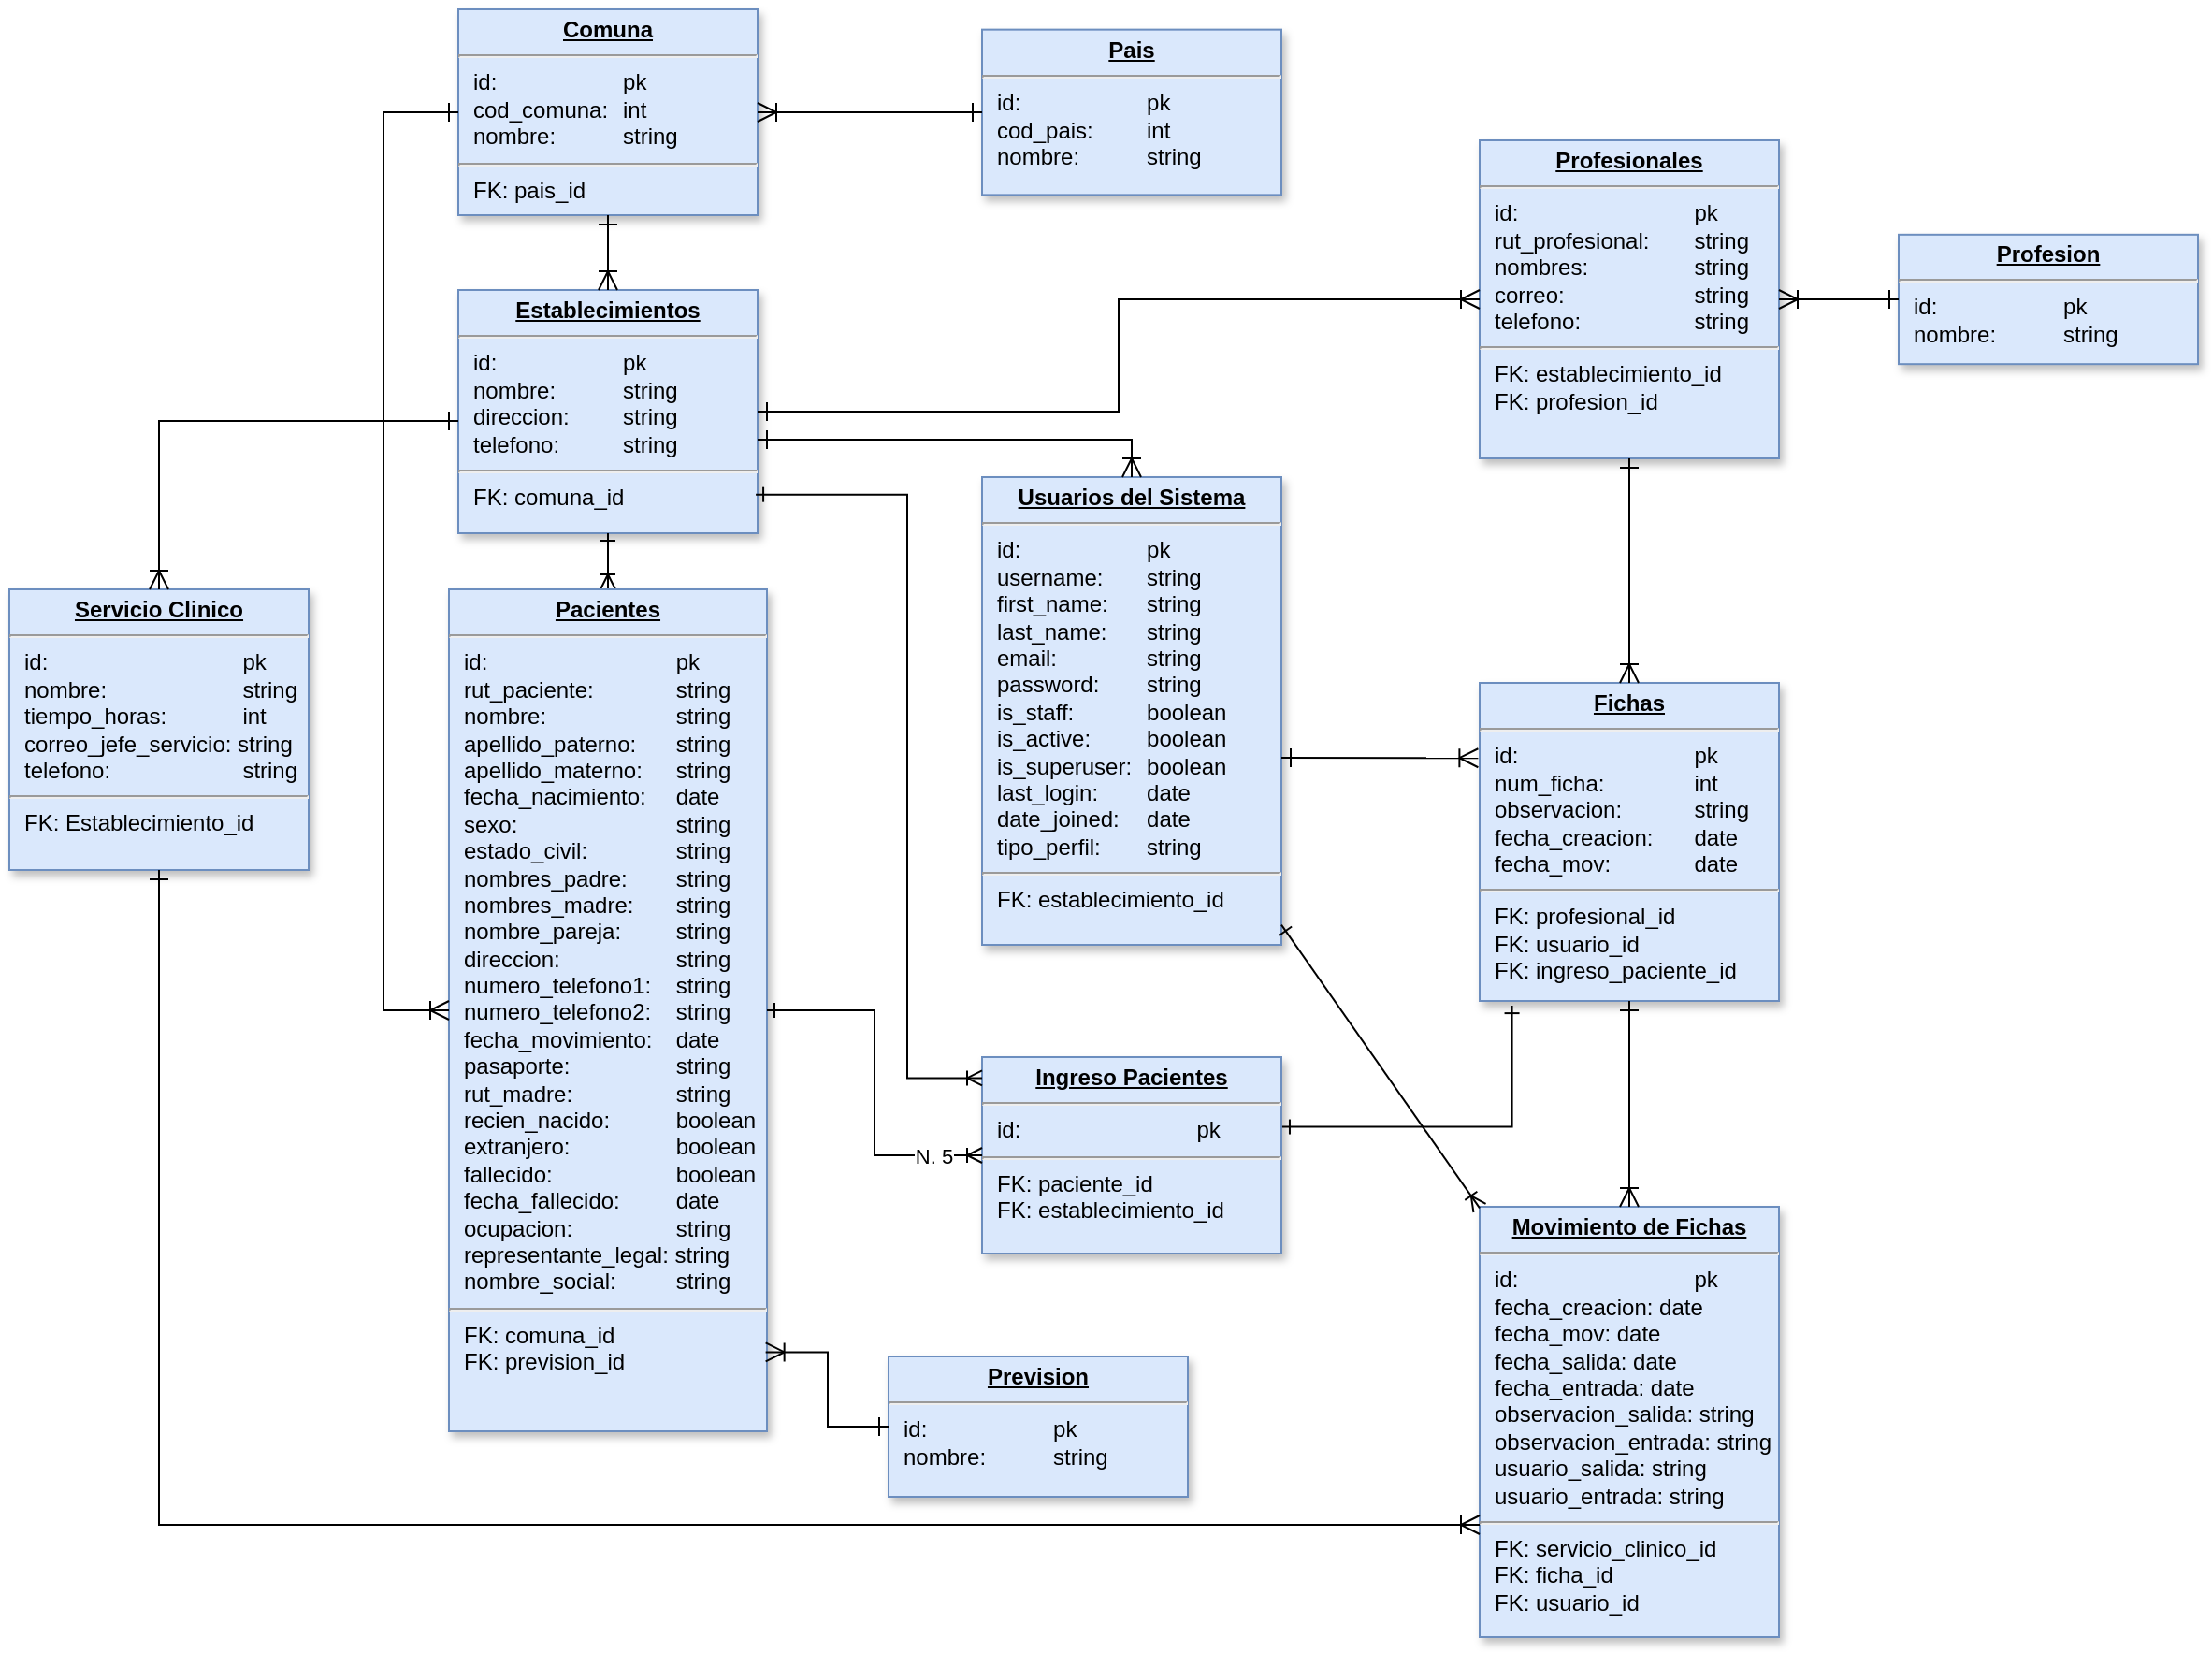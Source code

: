 <mxfile version="28.1.2">
  <diagram name="Page-1" id="efa7a0a1-bf9b-a30e-e6df-94a7791c09e9">
    <mxGraphModel dx="815" dy="485" grid="1" gridSize="10" guides="1" tooltips="1" connect="1" arrows="1" fold="1" page="1" pageScale="1" pageWidth="826" pageHeight="1169" background="none" math="0" shadow="0">
      <root>
        <mxCell id="0" />
        <mxCell id="1" parent="0" />
        <mxCell id="25" value="&lt;p style=&quot;margin: 0px; margin-top: 4px; text-align: center; text-decoration: underline;&quot;&gt;&lt;strong&gt;Pais&lt;/strong&gt;&lt;/p&gt;&lt;hr&gt;&lt;p style=&quot;margin: 0px; margin-left: 8px;&quot;&gt;id: &lt;span style=&quot;white-space: pre;&quot;&gt;&#x9;&lt;/span&gt;&lt;span style=&quot;white-space: pre;&quot;&gt;&#x9;&lt;/span&gt;&lt;span style=&quot;white-space: pre;&quot;&gt;&#x9;&lt;/span&gt;pk&lt;/p&gt;&lt;p style=&quot;margin: 0px; margin-left: 8px;&quot;&gt;cod_pais: &lt;span style=&quot;white-space: pre;&quot;&gt;&#x9;&lt;/span&gt;int&lt;br&gt;nombre: &lt;span style=&quot;white-space: pre;&quot;&gt;&#x9;&lt;/span&gt;&lt;span style=&quot;white-space: pre;&quot;&gt;&#x9;&lt;/span&gt;string&lt;/p&gt;" style="verticalAlign=top;align=left;overflow=fill;fontSize=12;fontFamily=Helvetica;html=1;strokeColor=#6c8ebf;shadow=1;fillColor=#dae8fc;" parent="1" vertex="1">
          <mxGeometry x="560" y="50.82" width="160" height="88.36" as="geometry" />
        </mxCell>
        <mxCell id="SoWqJ-4Cer1NQ3kg-USC-116" value="&lt;p style=&quot;margin: 0px; margin-top: 4px; text-align: center; text-decoration: underline;&quot;&gt;&lt;b&gt;Comuna&lt;/b&gt;&lt;/p&gt;&lt;hr&gt;&lt;p style=&quot;margin: 0px; margin-left: 8px;&quot;&gt;id: &lt;span style=&quot;white-space: pre;&quot;&gt;&#x9;&lt;/span&gt;&lt;span style=&quot;white-space: pre;&quot;&gt;&#x9;&lt;/span&gt;&lt;span style=&quot;white-space: pre;&quot;&gt;&#x9;&lt;/span&gt;pk&lt;/p&gt;&lt;p style=&quot;margin: 0px; margin-left: 8px;&quot;&gt;cod_comuna: &lt;span style=&quot;white-space: pre;&quot;&gt;&#x9;&lt;/span&gt;int&lt;br&gt;nombre: &lt;span style=&quot;white-space: pre;&quot;&gt;&#x9;&lt;/span&gt;&lt;span style=&quot;white-space: pre;&quot;&gt;&#x9;&lt;/span&gt;string&lt;br&gt;&lt;/p&gt;&lt;hr&gt;&lt;p style=&quot;margin: 0px; margin-left: 8px;&quot;&gt;FK: pais_id&lt;/p&gt;" style="verticalAlign=top;align=left;overflow=fill;fontSize=12;fontFamily=Helvetica;html=1;strokeColor=#6c8ebf;shadow=1;fillColor=#dae8fc;" parent="1" vertex="1">
          <mxGeometry x="280" y="40" width="160" height="110" as="geometry" />
        </mxCell>
        <mxCell id="SoWqJ-4Cer1NQ3kg-USC-117" value="&lt;p style=&quot;margin: 0px; margin-top: 4px; text-align: center; text-decoration: underline;&quot;&gt;&lt;b&gt;Establecimientos&lt;/b&gt;&lt;/p&gt;&lt;hr&gt;&lt;p style=&quot;margin: 0px; margin-left: 8px;&quot;&gt;id: &lt;span style=&quot;white-space: pre;&quot;&gt;&#x9;&lt;/span&gt;&lt;span style=&quot;white-space: pre;&quot;&gt;&#x9;&lt;span style=&quot;white-space: pre;&quot;&gt;&#x9;&lt;/span&gt;&lt;/span&gt;pk&lt;/p&gt;&lt;p style=&quot;margin: 0px; margin-left: 8px;&quot;&gt;nombre: &lt;span style=&quot;white-space: pre;&quot;&gt;&#x9;&lt;span style=&quot;white-space: pre;&quot;&gt;&#x9;&lt;/span&gt;&lt;/span&gt;string&lt;/p&gt;&lt;p style=&quot;margin: 0px; margin-left: 8px;&quot;&gt;direccion:&lt;span style=&quot;white-space: pre;&quot;&gt;&#x9;&lt;/span&gt;&lt;span style=&quot;white-space: pre;&quot;&gt;&#x9;&lt;/span&gt;string&lt;/p&gt;&lt;p style=&quot;margin: 0px; margin-left: 8px;&quot;&gt;telefono:&lt;span style=&quot;white-space: pre;&quot;&gt;&#x9;&lt;/span&gt;&lt;span style=&quot;white-space: pre;&quot;&gt;&#x9;&lt;/span&gt;string&lt;/p&gt;&lt;hr&gt;&lt;p style=&quot;margin: 0px; margin-left: 8px;&quot;&gt;&lt;span style=&quot;background-color: initial;&quot;&gt;FK: comuna_id&lt;/span&gt;&lt;br&gt;&lt;/p&gt;" style="verticalAlign=top;align=left;overflow=fill;fontSize=12;fontFamily=Helvetica;html=1;strokeColor=#6c8ebf;shadow=1;fillColor=#dae8fc;" parent="1" vertex="1">
          <mxGeometry x="280" y="190" width="160" height="130" as="geometry" />
        </mxCell>
        <mxCell id="SoWqJ-4Cer1NQ3kg-USC-118" value="" style="endArrow=ERone;html=1;rounded=0;fontSize=12;startSize=8;endSize=8;curved=1;startArrow=ERoneToMany;startFill=0;endFill=0;" parent="1" source="SoWqJ-4Cer1NQ3kg-USC-116" target="25" edge="1">
          <mxGeometry width="50" height="50" relative="1" as="geometry">
            <mxPoint x="670" y="290" as="sourcePoint" />
            <mxPoint x="720" y="240" as="targetPoint" />
          </mxGeometry>
        </mxCell>
        <mxCell id="SoWqJ-4Cer1NQ3kg-USC-119" value="" style="endArrow=ERone;html=1;rounded=0;fontSize=12;startSize=8;endSize=8;curved=1;startArrow=ERoneToMany;startFill=0;endFill=0;" parent="1" source="SoWqJ-4Cer1NQ3kg-USC-117" target="SoWqJ-4Cer1NQ3kg-USC-116" edge="1">
          <mxGeometry width="50" height="50" relative="1" as="geometry">
            <mxPoint x="470" y="260" as="sourcePoint" />
            <mxPoint x="520" y="210" as="targetPoint" />
          </mxGeometry>
        </mxCell>
        <mxCell id="SoWqJ-4Cer1NQ3kg-USC-120" value="&lt;p style=&quot;margin: 0px; margin-top: 4px; text-align: center; text-decoration: underline;&quot;&gt;&lt;b&gt;Servicio Clinico&lt;/b&gt;&lt;/p&gt;&lt;hr&gt;&lt;p style=&quot;margin: 0px; margin-left: 8px;&quot;&gt;id: &lt;span style=&quot;white-space: pre;&quot;&gt;&#x9;&lt;/span&gt;&lt;span style=&quot;white-space: pre;&quot;&gt;&#x9;&lt;/span&gt;&lt;span style=&quot;white-space: pre;&quot;&gt;&#x9;&lt;/span&gt;&lt;span style=&quot;white-space: pre;&quot;&gt;&#x9;&lt;/span&gt;&amp;nbsp; &amp;nbsp;pk&lt;/p&gt;&lt;p style=&quot;margin: 0px; margin-left: 8px;&quot;&gt;nombre: &lt;span style=&quot;white-space: pre;&quot;&gt;&#x9;&lt;/span&gt;&lt;span style=&quot;white-space: pre;&quot;&gt;&#x9;&lt;/span&gt;&lt;span style=&quot;white-space: pre;&quot;&gt;&#x9;&lt;/span&gt;&amp;nbsp; &amp;nbsp;string&lt;/p&gt;&lt;p style=&quot;margin: 0px; margin-left: 8px;&quot;&gt;tiempo_horas: &lt;span style=&quot;white-space: pre;&quot;&gt;&#x9;&lt;/span&gt;&amp;nbsp; &amp;nbsp;int&lt;/p&gt;&lt;p style=&quot;margin: 0px; margin-left: 8px;&quot;&gt;correo_jefe_servicio: string&lt;/p&gt;&lt;p style=&quot;margin: 0px; margin-left: 8px;&quot;&gt;telefono:&lt;span style=&quot;white-space: pre;&quot;&gt;&#x9;&lt;/span&gt;&lt;span style=&quot;white-space: pre;&quot;&gt;&#x9;&lt;span style=&quot;white-space: pre;&quot;&gt;&#x9;&lt;/span&gt;   string&lt;/span&gt;&lt;/p&gt;&lt;hr&gt;&lt;p style=&quot;margin: 0px; margin-left: 8px;&quot;&gt;FK: Establecimiento_id&lt;/p&gt;" style="verticalAlign=top;align=left;overflow=fill;fontSize=12;fontFamily=Helvetica;html=1;strokeColor=#6c8ebf;shadow=1;fillColor=#dae8fc;" parent="1" vertex="1">
          <mxGeometry x="40" y="350" width="160" height="150" as="geometry" />
        </mxCell>
        <mxCell id="SoWqJ-4Cer1NQ3kg-USC-121" value="" style="endArrow=ERone;html=1;rounded=0;fontSize=12;startSize=8;endSize=8;edgeStyle=orthogonalEdgeStyle;exitX=0.5;exitY=0;exitDx=0;exitDy=0;startArrow=ERoneToMany;startFill=0;endFill=0;" parent="1" source="SoWqJ-4Cer1NQ3kg-USC-120" target="SoWqJ-4Cer1NQ3kg-USC-117" edge="1">
          <mxGeometry width="50" height="50" relative="1" as="geometry">
            <mxPoint x="310" y="440" as="sourcePoint" />
            <mxPoint x="360" y="390" as="targetPoint" />
            <Array as="points">
              <mxPoint x="120" y="260" />
            </Array>
          </mxGeometry>
        </mxCell>
        <mxCell id="tNJ86MALCopktmMLdpXe-30" value="" style="edgeStyle=orthogonalEdgeStyle;rounded=0;orthogonalLoop=1;jettySize=auto;html=1;startArrow=ERoneToMany;startFill=0;endArrow=ERone;endFill=0;" parent="1" source="SoWqJ-4Cer1NQ3kg-USC-122" target="SoWqJ-4Cer1NQ3kg-USC-117" edge="1">
          <mxGeometry relative="1" as="geometry" />
        </mxCell>
        <mxCell id="SoWqJ-4Cer1NQ3kg-USC-122" value="&lt;p style=&quot;margin: 0px; margin-top: 4px; text-align: center; text-decoration: underline;&quot;&gt;&lt;b&gt;Pacientes&lt;/b&gt;&lt;/p&gt;&lt;hr&gt;&lt;p style=&quot;margin: 0px; margin-left: 8px;&quot;&gt;id: &lt;span style=&quot;white-space: pre;&quot;&gt;&#x9;&lt;/span&gt;&lt;span style=&quot;white-space: pre;&quot;&gt;&#x9;&lt;/span&gt;&lt;span style=&quot;white-space: pre;&quot;&gt;&#x9;&lt;/span&gt;&lt;span style=&quot;white-space: pre;&quot;&gt;&#x9;&lt;/span&gt;&amp;nbsp; pk&lt;/p&gt;&lt;p style=&quot;margin: 0px; margin-left: 8px;&quot;&gt;rut_paciente: &lt;span style=&quot;white-space: pre;&quot;&gt;&#x9;&lt;/span&gt;&lt;span style=&quot;white-space: pre;&quot;&gt;&#x9;&lt;/span&gt;&amp;nbsp; string&lt;/p&gt;&lt;p style=&quot;margin: 0px; margin-left: 8px;&quot;&gt;nombre: &lt;span style=&quot;white-space: pre;&quot;&gt;&#x9;&lt;/span&gt;&lt;span style=&quot;white-space: pre;&quot;&gt;&#x9;&lt;/span&gt;&lt;span style=&quot;white-space: pre;&quot;&gt;&#x9;&lt;/span&gt;&amp;nbsp; string&lt;/p&gt;&lt;p style=&quot;margin: 0px; margin-left: 8px;&quot;&gt;apellido_paterno: &lt;span style=&quot;white-space: pre;&quot;&gt;&#x9;&lt;/span&gt;&amp;nbsp; string&lt;/p&gt;&lt;p style=&quot;margin: 0px; margin-left: 8px;&quot;&gt;apellido_materno: &lt;span style=&quot;white-space: pre;&quot;&gt;&#x9;&lt;/span&gt;&amp;nbsp; string&lt;/p&gt;&lt;p style=&quot;margin: 0px; margin-left: 8px;&quot;&gt;fecha_nacimiento: &lt;span style=&quot;white-space: pre;&quot;&gt;&#x9;&lt;/span&gt;&amp;nbsp; date&lt;/p&gt;&lt;p style=&quot;margin: 0px; margin-left: 8px;&quot;&gt;sexo: &lt;span style=&quot;white-space: pre;&quot;&gt;&#x9;&lt;/span&gt;&lt;span style=&quot;white-space: pre;&quot;&gt;&#x9;&lt;/span&gt;&lt;span style=&quot;white-space: pre;&quot;&gt;&#x9;&lt;/span&gt;&amp;nbsp; string&lt;/p&gt;&lt;p style=&quot;margin: 0px; margin-left: 8px;&quot;&gt;estado_civil: &lt;span style=&quot;white-space: pre;&quot;&gt;&#x9;&lt;span style=&quot;white-space: pre;&quot;&gt;&#x9;&lt;/span&gt; &lt;/span&gt;&amp;nbsp;string&lt;/p&gt;&lt;p style=&quot;margin: 0px; margin-left: 8px;&quot;&gt;nombres_padre: &lt;span style=&quot;white-space: pre;&quot;&gt;&#x9;&lt;/span&gt;&amp;nbsp; string&lt;br&gt;nombres_madre: &lt;span style=&quot;white-space: pre;&quot;&gt;&#x9;&lt;/span&gt;&amp;nbsp; string&lt;/p&gt;&lt;p style=&quot;margin: 0px; margin-left: 8px;&quot;&gt;nombre_pareja: &lt;span style=&quot;white-space: pre;&quot;&gt;&#x9;&lt;/span&gt;&amp;nbsp; string&lt;/p&gt;&lt;p style=&quot;margin: 0px; margin-left: 8px;&quot;&gt;direccion: &lt;span style=&quot;white-space: pre;&quot;&gt;&#x9;&lt;/span&gt;&lt;span style=&quot;white-space: pre;&quot;&gt;&#x9;&lt;/span&gt;&amp;nbsp; string&lt;/p&gt;&lt;p style=&quot;margin: 0px; margin-left: 8px;&quot;&gt;numero_telefono1: &lt;span style=&quot;white-space: pre;&quot;&gt;&#x9;&lt;/span&gt;&amp;nbsp; string&lt;/p&gt;&lt;p style=&quot;margin: 0px; margin-left: 8px;&quot;&gt;numero_telefono2: &lt;span style=&quot;white-space: pre;&quot;&gt;&#x9;&lt;/span&gt;&amp;nbsp; string&lt;/p&gt;&lt;p style=&quot;margin: 0px; margin-left: 8px;&quot;&gt;fecha_movimiento: &lt;span style=&quot;white-space: pre;&quot;&gt;&#x9;&lt;/span&gt;&amp;nbsp; date&lt;/p&gt;&lt;p style=&quot;margin: 0px; margin-left: 8px;&quot;&gt;pasaporte: &lt;span style=&quot;white-space: pre;&quot;&gt;&#x9;&lt;/span&gt;&lt;span style=&quot;white-space: pre;&quot;&gt;&#x9;&lt;/span&gt;&amp;nbsp; string&lt;/p&gt;&lt;p style=&quot;margin: 0px; margin-left: 8px;&quot;&gt;rut_madre: &lt;span style=&quot;white-space: pre;&quot;&gt;&#x9;&lt;/span&gt;&lt;span style=&quot;white-space: pre;&quot;&gt;&#x9;&lt;/span&gt;&amp;nbsp; string&lt;/p&gt;&lt;p style=&quot;margin: 0px; margin-left: 8px;&quot;&gt;recien_nacido: &lt;span style=&quot;white-space: pre;&quot;&gt;&#x9;&lt;/span&gt;&amp;nbsp; boolean&lt;/p&gt;&lt;p style=&quot;margin: 0px; margin-left: 8px;&quot;&gt;extranjero: &lt;span style=&quot;white-space: pre;&quot;&gt;&#x9;&lt;span style=&quot;white-space: pre;&quot;&gt;&#x9;&lt;/span&gt; &lt;/span&gt;&amp;nbsp;boolean&lt;/p&gt;&lt;p style=&quot;margin: 0px; margin-left: 8px;&quot;&gt;fallecido: &lt;span style=&quot;white-space: pre;&quot;&gt;&#x9;&lt;span style=&quot;white-space: pre;&quot;&gt;&#x9;&lt;/span&gt;&lt;span style=&quot;white-space: pre;&quot;&gt;&#x9;&lt;/span&gt; &lt;/span&gt;&amp;nbsp;boolean&lt;/p&gt;&lt;p style=&quot;margin: 0px; margin-left: 8px;&quot;&gt;fecha_fallecido:&lt;span style=&quot;white-space: pre;&quot;&gt;&#x9;&lt;/span&gt;&amp;nbsp; date&lt;/p&gt;&lt;p style=&quot;margin: 0px; margin-left: 8px;&quot;&gt;ocupacion: &lt;span style=&quot;white-space: pre;&quot;&gt;&#x9;&lt;span style=&quot;white-space: pre;&quot;&gt;&#x9;&lt;/span&gt; &lt;/span&gt;&amp;nbsp;string&lt;/p&gt;&lt;p style=&quot;margin: 0px; margin-left: 8px;&quot;&gt;representante_legal: string&lt;/p&gt;&lt;p style=&quot;margin: 0px; margin-left: 8px;&quot;&gt;nombre_social: &lt;span style=&quot;white-space: pre;&quot;&gt;&#x9;&lt;/span&gt;&amp;nbsp; string&lt;/p&gt;&lt;hr&gt;&lt;p style=&quot;margin: 0px; margin-left: 8px;&quot;&gt;FK: comuna_id&lt;/p&gt;&lt;p style=&quot;margin: 0px; margin-left: 8px;&quot;&gt;FK: prevision_id&lt;/p&gt;" style="verticalAlign=top;align=left;overflow=fill;fontSize=12;fontFamily=Helvetica;html=1;strokeColor=#6c8ebf;shadow=1;fillColor=#dae8fc;" parent="1" vertex="1">
          <mxGeometry x="275" y="350" width="170" height="450" as="geometry" />
        </mxCell>
        <mxCell id="SoWqJ-4Cer1NQ3kg-USC-123" value="&lt;p style=&quot;margin: 0px; margin-top: 4px; text-align: center; text-decoration: underline;&quot;&gt;&lt;strong&gt;Prevision&lt;/strong&gt;&lt;/p&gt;&lt;hr&gt;&lt;p style=&quot;margin: 0px; margin-left: 8px;&quot;&gt;id: &lt;span style=&quot;white-space: pre;&quot;&gt;&#x9;&lt;/span&gt;&lt;span style=&quot;white-space: pre;&quot;&gt;&#x9;&lt;/span&gt;&lt;span style=&quot;white-space: pre;&quot;&gt;&#x9;&lt;/span&gt;pk&lt;/p&gt;&lt;p style=&quot;margin: 0px; margin-left: 8px;&quot;&gt;nombre: &lt;span style=&quot;white-space: pre;&quot;&gt;&#x9;&lt;/span&gt;&lt;span style=&quot;white-space: pre;&quot;&gt;&#x9;&lt;/span&gt;string&lt;/p&gt;" style="verticalAlign=top;align=left;overflow=fill;fontSize=12;fontFamily=Helvetica;html=1;strokeColor=#6c8ebf;shadow=1;fillColor=#dae8fc;" parent="1" vertex="1">
          <mxGeometry x="510" y="760" width="160" height="75" as="geometry" />
        </mxCell>
        <mxCell id="SoWqJ-4Cer1NQ3kg-USC-125" value="" style="endArrow=ERone;html=1;rounded=0;fontSize=12;startSize=8;endSize=8;endFill=0;startArrow=ERoneToMany;startFill=0;edgeStyle=elbowEdgeStyle;" parent="1" source="SoWqJ-4Cer1NQ3kg-USC-122" target="SoWqJ-4Cer1NQ3kg-USC-116" edge="1">
          <mxGeometry width="50" height="50" relative="1" as="geometry">
            <mxPoint x="540" y="360" as="sourcePoint" />
            <mxPoint x="590" y="310" as="targetPoint" />
            <Array as="points">
              <mxPoint x="240" y="250" />
            </Array>
          </mxGeometry>
        </mxCell>
        <mxCell id="SoWqJ-4Cer1NQ3kg-USC-126" value="" style="endArrow=ERone;html=1;rounded=0;fontSize=12;startSize=8;endSize=8;edgeStyle=orthogonalEdgeStyle;exitX=0.996;exitY=0.906;exitDx=0;exitDy=0;exitPerimeter=0;startArrow=ERoneToMany;startFill=0;endFill=0;" parent="1" source="SoWqJ-4Cer1NQ3kg-USC-122" target="SoWqJ-4Cer1NQ3kg-USC-123" edge="1">
          <mxGeometry width="50" height="50" relative="1" as="geometry">
            <mxPoint x="570" y="580" as="sourcePoint" />
            <mxPoint x="620" y="530" as="targetPoint" />
          </mxGeometry>
        </mxCell>
        <mxCell id="SoWqJ-4Cer1NQ3kg-USC-127" value="&lt;p style=&quot;margin: 0px; margin-top: 4px; text-align: center; text-decoration: underline;&quot;&gt;&lt;strong&gt;Usuarios del Sistema&lt;/strong&gt;&lt;/p&gt;&lt;hr&gt;&lt;p style=&quot;margin: 0px; margin-left: 8px;&quot;&gt;id: &lt;span style=&quot;white-space: pre;&quot;&gt;&#x9;&lt;/span&gt;&lt;span style=&quot;white-space: pre;&quot;&gt;&#x9;&lt;/span&gt;&lt;span style=&quot;white-space: pre;&quot;&gt;&#x9;&lt;/span&gt;pk&lt;/p&gt;&lt;p style=&quot;margin: 0px; margin-left: 8px;&quot;&gt;username:&lt;span style=&quot;white-space: pre;&quot;&gt;&#x9;&lt;/span&gt;string&lt;/p&gt;&lt;p style=&quot;margin: 0px; margin-left: 8px;&quot;&gt;first_name: &lt;span style=&quot;white-space: pre;&quot;&gt;&#x9;&lt;/span&gt;string&lt;br&gt;last_name: &lt;span style=&quot;white-space: pre;&quot;&gt;&#x9;&lt;/span&gt;string&lt;/p&gt;&lt;p style=&quot;margin: 0px; margin-left: 8px;&quot;&gt;email:&lt;span style=&quot;white-space: pre;&quot;&gt;&#x9;&lt;/span&gt;&lt;span style=&quot;white-space: pre;&quot;&gt;&#x9;&lt;/span&gt;string&lt;/p&gt;&lt;p style=&quot;margin: 0px; margin-left: 8px;&quot;&gt;password:&lt;span style=&quot;white-space: pre;&quot;&gt;&#x9;&lt;/span&gt;string&lt;/p&gt;&lt;p style=&quot;margin: 0px; margin-left: 8px;&quot;&gt;is_staff:&lt;span style=&quot;white-space: pre;&quot;&gt;&#x9;&lt;/span&gt;&lt;span style=&quot;white-space: pre;&quot;&gt;&#x9;&lt;/span&gt;boolean&lt;/p&gt;&lt;p style=&quot;margin: 0px; margin-left: 8px;&quot;&gt;is_active:&lt;span style=&quot;white-space: pre;&quot;&gt;&#x9;&lt;/span&gt;&lt;span style=&quot;white-space: pre;&quot;&gt;&#x9;&lt;/span&gt;boolean&lt;/p&gt;&lt;p style=&quot;margin: 0px; margin-left: 8px;&quot;&gt;is_superuser:&lt;span style=&quot;white-space: pre;&quot;&gt;&#x9;&lt;/span&gt;boolean&lt;/p&gt;&lt;p style=&quot;margin: 0px; margin-left: 8px;&quot;&gt;last_login:&lt;span style=&quot;white-space: pre;&quot;&gt;&#x9;&lt;/span&gt;date&lt;br&gt;&lt;/p&gt;&lt;p style=&quot;margin: 0px; margin-left: 8px;&quot;&gt;date_joined:&lt;span style=&quot;white-space: pre;&quot;&gt;&#x9;&lt;/span&gt;date&lt;/p&gt;&lt;p style=&quot;margin: 0px; margin-left: 8px;&quot;&gt;tipo_perfil:&lt;span style=&quot;white-space: pre;&quot;&gt;&#x9;&lt;/span&gt;string&lt;/p&gt;&lt;hr&gt;&lt;p style=&quot;margin: 0px; margin-left: 8px;&quot;&gt;FK: establecimiento_id&lt;/p&gt;" style="verticalAlign=top;align=left;overflow=fill;fontSize=12;fontFamily=Helvetica;html=1;strokeColor=#6c8ebf;shadow=1;fillColor=#dae8fc;" parent="1" vertex="1">
          <mxGeometry x="560" y="290" width="160" height="250" as="geometry" />
        </mxCell>
        <mxCell id="SoWqJ-4Cer1NQ3kg-USC-128" value="" style="endArrow=ERoneToMany;html=1;rounded=0;fontSize=12;startSize=8;endSize=8;endFill=0;startArrow=ERone;startFill=0;edgeStyle=elbowEdgeStyle;elbow=vertical;" parent="1" source="SoWqJ-4Cer1NQ3kg-USC-117" target="SoWqJ-4Cer1NQ3kg-USC-127" edge="1">
          <mxGeometry width="50" height="50" relative="1" as="geometry">
            <mxPoint x="480" y="310" as="sourcePoint" />
            <mxPoint x="530" y="260" as="targetPoint" />
            <Array as="points">
              <mxPoint x="540" y="270" />
            </Array>
          </mxGeometry>
        </mxCell>
        <mxCell id="SoWqJ-4Cer1NQ3kg-USC-129" value="&lt;p style=&quot;margin: 0px; margin-top: 4px; text-align: center; text-decoration: underline;&quot;&gt;&lt;strong&gt;Profesionales&lt;/strong&gt;&lt;/p&gt;&lt;hr&gt;&lt;p style=&quot;margin: 0px; margin-left: 8px;&quot;&gt;id: &lt;span style=&quot;white-space: pre;&quot;&gt;&#x9;&lt;/span&gt;&lt;span style=&quot;white-space: pre;&quot;&gt;&#x9;&lt;/span&gt;&lt;span style=&quot;white-space: pre;&quot;&gt;&#x9;&lt;span style=&quot;white-space: pre;&quot;&gt;&#x9;&lt;/span&gt;&lt;/span&gt;pk&lt;/p&gt;&lt;p style=&quot;margin: 0px; margin-left: 8px;&quot;&gt;rut_profesional:&lt;span style=&quot;white-space: pre;&quot;&gt;&#x9;&lt;/span&gt;string&lt;/p&gt;&lt;p style=&quot;margin: 0px; margin-left: 8px;&quot;&gt;nombres:&lt;span style=&quot;white-space: pre;&quot;&gt;&#x9;&lt;/span&gt;&lt;span style=&quot;white-space: pre;&quot;&gt;&#x9;&lt;/span&gt;&lt;span style=&quot;white-space: pre;&quot;&gt;&#x9;&lt;/span&gt;string&lt;/p&gt;&lt;p style=&quot;margin: 0px; margin-left: 8px;&quot;&gt;correo:&lt;span style=&quot;white-space: pre;&quot;&gt;&#x9;&lt;/span&gt;&lt;span style=&quot;white-space: pre;&quot;&gt;&#x9;&lt;/span&gt;&lt;span style=&quot;white-space: pre;&quot;&gt;&#x9;&lt;/span&gt;string&lt;/p&gt;&lt;p style=&quot;margin: 0px; margin-left: 8px;&quot;&gt;telefono:&lt;span style=&quot;white-space: pre;&quot;&gt;&#x9;&lt;/span&gt;&lt;span style=&quot;white-space: pre;&quot;&gt;&#x9;&lt;/span&gt;&lt;span style=&quot;white-space: pre;&quot;&gt;&#x9;&lt;/span&gt;string&lt;span style=&quot;background-color: initial; white-space-collapse: preserve;&quot;&gt;&#x9;&lt;/span&gt;&lt;/p&gt;&lt;hr&gt;&lt;p style=&quot;margin: 0px; margin-left: 8px;&quot;&gt;FK: establecimiento_id&lt;/p&gt;&lt;p style=&quot;margin: 0px; margin-left: 8px;&quot;&gt;FK: profesion_id&lt;/p&gt;" style="verticalAlign=top;align=left;overflow=fill;fontSize=12;fontFamily=Helvetica;html=1;strokeColor=#6c8ebf;shadow=1;fillColor=#dae8fc;" parent="1" vertex="1">
          <mxGeometry x="826" y="110" width="160" height="170" as="geometry" />
        </mxCell>
        <mxCell id="SoWqJ-4Cer1NQ3kg-USC-130" value="&lt;p style=&quot;margin: 0px; margin-top: 4px; text-align: center; text-decoration: underline;&quot;&gt;&lt;strong&gt;Profesion&lt;/strong&gt;&lt;/p&gt;&lt;hr&gt;&lt;p style=&quot;margin: 0px; margin-left: 8px;&quot;&gt;id: &lt;span style=&quot;white-space: pre;&quot;&gt;&#x9;&lt;/span&gt;&lt;span style=&quot;white-space: pre;&quot;&gt;&#x9;&lt;/span&gt;&lt;span style=&quot;white-space: pre;&quot;&gt;&#x9;&lt;/span&gt;pk&lt;/p&gt;&lt;p style=&quot;margin: 0px; margin-left: 8px;&quot;&gt;nombre: &lt;span style=&quot;white-space: pre;&quot;&gt;&#x9;&lt;span style=&quot;white-space: pre;&quot;&gt;&#x9;&lt;/span&gt;&lt;/span&gt;string&lt;/p&gt;" style="verticalAlign=top;align=left;overflow=fill;fontSize=12;fontFamily=Helvetica;html=1;strokeColor=#6c8ebf;shadow=1;fillColor=#dae8fc;" parent="1" vertex="1">
          <mxGeometry x="1050" y="160.41" width="160" height="69.18" as="geometry" />
        </mxCell>
        <mxCell id="SoWqJ-4Cer1NQ3kg-USC-131" value="" style="endArrow=ERone;html=1;rounded=0;fontSize=12;startSize=8;endSize=8;curved=1;startArrow=ERoneToMany;startFill=0;endFill=0;" parent="1" source="SoWqJ-4Cer1NQ3kg-USC-129" target="SoWqJ-4Cer1NQ3kg-USC-130" edge="1">
          <mxGeometry width="50" height="50" relative="1" as="geometry">
            <mxPoint x="1100" y="620" as="sourcePoint" />
            <mxPoint x="1150" y="570" as="targetPoint" />
          </mxGeometry>
        </mxCell>
        <mxCell id="SoWqJ-4Cer1NQ3kg-USC-132" value="&lt;p style=&quot;margin: 0px; margin-top: 4px; text-align: center; text-decoration: underline;&quot;&gt;&lt;strong&gt;Fichas&lt;/strong&gt;&lt;/p&gt;&lt;hr&gt;&lt;p style=&quot;margin: 0px; margin-left: 8px;&quot;&gt;id: &lt;span style=&quot;white-space: pre;&quot;&gt;&#x9;&lt;/span&gt;&lt;span style=&quot;white-space: pre;&quot;&gt;&#x9;&lt;/span&gt;&lt;span style=&quot;white-space: pre;&quot;&gt;&#x9;&lt;span style=&quot;white-space: pre;&quot;&gt;&#x9;&lt;/span&gt;&lt;/span&gt;pk&lt;/p&gt;&lt;p style=&quot;margin: 0px; margin-left: 8px;&quot;&gt;num_ficha:&lt;span style=&quot;white-space: pre;&quot;&gt;&#x9;&lt;span style=&quot;white-space: pre;&quot;&gt;&#x9;&lt;/span&gt;&lt;/span&gt;int&lt;/p&gt;&lt;p style=&quot;margin: 0px; margin-left: 8px;&quot;&gt;observacion:&lt;span style=&quot;white-space: pre;&quot;&gt;&#x9;&lt;/span&gt;&lt;span style=&quot;white-space: pre;&quot;&gt;&#x9;&lt;/span&gt;string&lt;/p&gt;&lt;p style=&quot;margin: 0px; margin-left: 8px;&quot;&gt;fecha_creacion:&lt;span style=&quot;white-space: pre;&quot;&gt;&#x9;&lt;/span&gt;date&lt;/p&gt;&lt;p style=&quot;margin: 0px; margin-left: 8px;&quot;&gt;fecha_mov:&lt;span style=&quot;white-space: pre;&quot;&gt;&#x9;&lt;/span&gt;&lt;span style=&quot;white-space: pre;&quot;&gt;&#x9;&lt;/span&gt;date&lt;span style=&quot;background-color: initial; white-space-collapse: preserve;&quot;&gt;&#x9;&lt;/span&gt;&lt;/p&gt;&lt;hr&gt;&lt;p style=&quot;margin: 0px; margin-left: 8px;&quot;&gt;FK: profesional_id&lt;/p&gt;&lt;p style=&quot;margin: 0px; margin-left: 8px;&quot;&gt;FK: usuario_id&lt;/p&gt;&lt;p style=&quot;margin: 0px; margin-left: 8px;&quot;&gt;FK: ingreso_paciente_id&lt;/p&gt;" style="verticalAlign=top;align=left;overflow=fill;fontSize=12;fontFamily=Helvetica;html=1;strokeColor=#6c8ebf;shadow=1;fillColor=#dae8fc;" parent="1" vertex="1">
          <mxGeometry x="826" y="400" width="160" height="170" as="geometry" />
        </mxCell>
        <mxCell id="SoWqJ-4Cer1NQ3kg-USC-133" value="" style="endArrow=ERoneToMany;html=1;rounded=0;fontSize=12;startSize=8;endSize=8;edgeStyle=orthogonalEdgeStyle;startArrow=ERone;startFill=0;endFill=0;" parent="1" source="SoWqJ-4Cer1NQ3kg-USC-117" target="SoWqJ-4Cer1NQ3kg-USC-129" edge="1">
          <mxGeometry width="50" height="50" relative="1" as="geometry">
            <mxPoint x="740" y="260" as="sourcePoint" />
            <mxPoint x="680" y="260" as="targetPoint" />
          </mxGeometry>
        </mxCell>
        <mxCell id="SoWqJ-4Cer1NQ3kg-USC-134" value="" style="endArrow=ERone;html=1;rounded=0;fontSize=12;startSize=8;endSize=8;curved=1;startArrow=ERoneToMany;startFill=0;endFill=0;" parent="1" source="SoWqJ-4Cer1NQ3kg-USC-132" target="SoWqJ-4Cer1NQ3kg-USC-129" edge="1">
          <mxGeometry width="50" height="50" relative="1" as="geometry">
            <mxPoint x="870" y="600" as="sourcePoint" />
            <mxPoint x="920" y="550" as="targetPoint" />
          </mxGeometry>
        </mxCell>
        <mxCell id="SoWqJ-4Cer1NQ3kg-USC-137" value="&lt;p style=&quot;margin: 0px; margin-top: 4px; text-align: center; text-decoration: underline;&quot;&gt;&lt;strong&gt;Movimiento de Fichas&lt;/strong&gt;&lt;/p&gt;&lt;hr&gt;&lt;p style=&quot;margin: 0px; margin-left: 8px;&quot;&gt;id: &lt;span style=&quot;white-space: pre;&quot;&gt;&#x9;&lt;/span&gt;&lt;span style=&quot;white-space: pre;&quot;&gt;&#x9;&lt;/span&gt;&lt;span style=&quot;white-space: pre;&quot;&gt;&#x9;&lt;span style=&quot;white-space: pre;&quot;&gt;&#x9;&lt;/span&gt;&lt;/span&gt;pk&lt;/p&gt;&lt;p style=&quot;margin: 0px; margin-left: 8px;&quot;&gt;fecha_creacion: date&lt;/p&gt;&lt;p style=&quot;margin: 0px; margin-left: 8px;&quot;&gt;fecha_mov: date&lt;/p&gt;&lt;p style=&quot;margin: 0px; margin-left: 8px;&quot;&gt;fecha_salida: date&lt;br&gt;fecha_entrada: date&lt;/p&gt;&lt;p style=&quot;margin: 0px; margin-left: 8px;&quot;&gt;observacion_salida: string&lt;/p&gt;&lt;p style=&quot;margin: 0px; margin-left: 8px;&quot;&gt;observacion_entrada: string&lt;/p&gt;&lt;p style=&quot;margin: 0px; margin-left: 8px;&quot;&gt;usuario_salida: string&lt;/p&gt;&lt;p style=&quot;margin: 0px; margin-left: 8px;&quot;&gt;usuario_entrada: string&lt;/p&gt;&lt;hr&gt;&lt;p style=&quot;margin: 0px; margin-left: 8px;&quot;&gt;FK: servicio_clinico_id&lt;/p&gt;&lt;p style=&quot;margin: 0px; margin-left: 8px;&quot;&gt;FK: ficha_id&lt;/p&gt;&lt;p style=&quot;margin: 0px; margin-left: 8px;&quot;&gt;FK: usuario_id&lt;/p&gt;" style="verticalAlign=top;align=left;overflow=fill;fontSize=12;fontFamily=Helvetica;html=1;strokeColor=#6c8ebf;shadow=1;fillColor=#dae8fc;" parent="1" vertex="1">
          <mxGeometry x="826" y="680" width="160" height="230" as="geometry" />
        </mxCell>
        <mxCell id="SoWqJ-4Cer1NQ3kg-USC-138" value="" style="endArrow=ERone;html=1;rounded=0;fontSize=12;startSize=8;endSize=8;curved=1;startArrow=ERoneToMany;startFill=0;endFill=0;" parent="1" source="SoWqJ-4Cer1NQ3kg-USC-137" target="SoWqJ-4Cer1NQ3kg-USC-132" edge="1">
          <mxGeometry width="50" height="50" relative="1" as="geometry">
            <mxPoint x="980" y="700" as="sourcePoint" />
            <mxPoint x="1030" y="650" as="targetPoint" />
          </mxGeometry>
        </mxCell>
        <mxCell id="SoWqJ-4Cer1NQ3kg-USC-139" value="" style="endArrow=ERone;html=1;rounded=0;fontSize=12;startSize=8;endSize=8;edgeStyle=orthogonalEdgeStyle;startArrow=ERoneToMany;startFill=0;endFill=0;entryX=0.5;entryY=1;entryDx=0;entryDy=0;" parent="1" source="SoWqJ-4Cer1NQ3kg-USC-137" target="SoWqJ-4Cer1NQ3kg-USC-120" edge="1">
          <mxGeometry width="50" height="50" relative="1" as="geometry">
            <mxPoint x="-20" y="870" as="sourcePoint" />
            <mxPoint x="30" y="820" as="targetPoint" />
            <Array as="points">
              <mxPoint x="120" y="850" />
            </Array>
          </mxGeometry>
        </mxCell>
        <mxCell id="SoWqJ-4Cer1NQ3kg-USC-141" value="" style="endArrow=ERoneToMany;html=1;rounded=0;fontSize=12;startSize=8;endSize=8;curved=1;entryX=-0.005;entryY=0.236;entryDx=0;entryDy=0;entryPerimeter=0;startArrow=ERone;startFill=0;endFill=0;" parent="1" target="SoWqJ-4Cer1NQ3kg-USC-132" edge="1">
          <mxGeometry width="50" height="50" relative="1" as="geometry">
            <mxPoint x="720" y="440" as="sourcePoint" />
            <mxPoint x="820" y="440" as="targetPoint" />
          </mxGeometry>
        </mxCell>
        <mxCell id="tNJ86MALCopktmMLdpXe-26" value="&lt;p style=&quot;margin: 0px; margin-top: 4px; text-align: center; text-decoration: underline;&quot;&gt;&lt;strong&gt;Ingreso Pacientes&lt;/strong&gt;&lt;/p&gt;&lt;hr&gt;&lt;p style=&quot;margin: 0px; margin-left: 8px;&quot;&gt;id: &lt;span style=&quot;white-space: pre;&quot;&gt;&#x9;&lt;/span&gt;&lt;span style=&quot;white-space: pre;&quot;&gt;&#x9;&lt;/span&gt;&lt;span style=&quot;white-space: pre;&quot;&gt;&#x9;&lt;span style=&quot;white-space: pre;&quot;&gt;&#x9;&lt;/span&gt;&lt;/span&gt;pk&lt;/p&gt;&lt;hr&gt;&lt;p style=&quot;margin: 0px; margin-left: 8px;&quot;&gt;FK: paciente_id&lt;/p&gt;&lt;p style=&quot;margin: 0px; margin-left: 8px;&quot;&gt;FK:&amp;nbsp;&lt;span style=&quot;background-color: transparent;&quot;&gt;&lt;font style=&quot;color: light-dark(rgb(0, 0, 0), rgb(161, 205, 249));&quot;&gt;establecimiento_id&lt;/font&gt;&lt;/span&gt;&lt;/p&gt;" style="verticalAlign=top;align=left;overflow=fill;fontSize=12;fontFamily=Helvetica;html=1;strokeColor=#6c8ebf;shadow=1;fillColor=#dae8fc;" parent="1" vertex="1">
          <mxGeometry x="560" y="600" width="160" height="105" as="geometry" />
        </mxCell>
        <mxCell id="tNJ86MALCopktmMLdpXe-27" value="" style="endArrow=ERone;html=1;rounded=0;exitX=1.003;exitY=0.355;exitDx=0;exitDy=0;exitPerimeter=0;edgeStyle=orthogonalEdgeStyle;entryX=0.108;entryY=1.015;entryDx=0;entryDy=0;entryPerimeter=0;startArrow=ERone;startFill=0;endFill=0;" parent="1" source="tNJ86MALCopktmMLdpXe-26" target="SoWqJ-4Cer1NQ3kg-USC-132" edge="1">
          <mxGeometry width="50" height="50" relative="1" as="geometry">
            <mxPoint x="770" y="650" as="sourcePoint" />
            <mxPoint x="820" y="600" as="targetPoint" />
          </mxGeometry>
        </mxCell>
        <mxCell id="tNJ86MALCopktmMLdpXe-28" value="" style="endArrow=ERoneToMany;html=1;rounded=0;edgeStyle=elbowEdgeStyle;startArrow=ERone;startFill=0;endFill=0;" parent="1" source="SoWqJ-4Cer1NQ3kg-USC-122" target="tNJ86MALCopktmMLdpXe-26" edge="1">
          <mxGeometry width="50" height="50" relative="1" as="geometry">
            <mxPoint x="480" y="700" as="sourcePoint" />
            <mxPoint x="530" y="650" as="targetPoint" />
          </mxGeometry>
        </mxCell>
        <mxCell id="vzAGFJej6nuEnxt-giQn-28" value="N. 5" style="edgeLabel;html=1;align=center;verticalAlign=middle;resizable=0;points=[];" vertex="1" connectable="0" parent="tNJ86MALCopktmMLdpXe-28">
          <mxGeometry x="0.73" y="1" relative="1" as="geometry">
            <mxPoint y="1" as="offset" />
          </mxGeometry>
        </mxCell>
        <mxCell id="tNJ86MALCopktmMLdpXe-29" value="" style="endArrow=ERone;html=1;rounded=0;edgeStyle=elbowEdgeStyle;exitX=0;exitY=0.107;exitDx=0;exitDy=0;exitPerimeter=0;entryX=0.994;entryY=0.841;entryDx=0;entryDy=0;entryPerimeter=0;startArrow=ERoneToMany;startFill=0;endFill=0;" parent="1" source="tNJ86MALCopktmMLdpXe-26" target="SoWqJ-4Cer1NQ3kg-USC-117" edge="1">
          <mxGeometry width="50" height="50" relative="1" as="geometry">
            <mxPoint x="470" y="510" as="sourcePoint" />
            <mxPoint x="520" y="460" as="targetPoint" />
            <Array as="points">
              <mxPoint x="520" y="450" />
            </Array>
          </mxGeometry>
        </mxCell>
        <mxCell id="tNJ86MALCopktmMLdpXe-31" value="" style="endArrow=ERone;html=1;rounded=0;startArrow=ERoneToMany;startFill=0;endFill=0;" parent="1" source="SoWqJ-4Cer1NQ3kg-USC-137" target="SoWqJ-4Cer1NQ3kg-USC-127" edge="1">
          <mxGeometry width="50" height="50" relative="1" as="geometry">
            <mxPoint x="1110" y="660" as="sourcePoint" />
            <mxPoint x="1160" y="610" as="targetPoint" />
          </mxGeometry>
        </mxCell>
      </root>
    </mxGraphModel>
  </diagram>
</mxfile>
